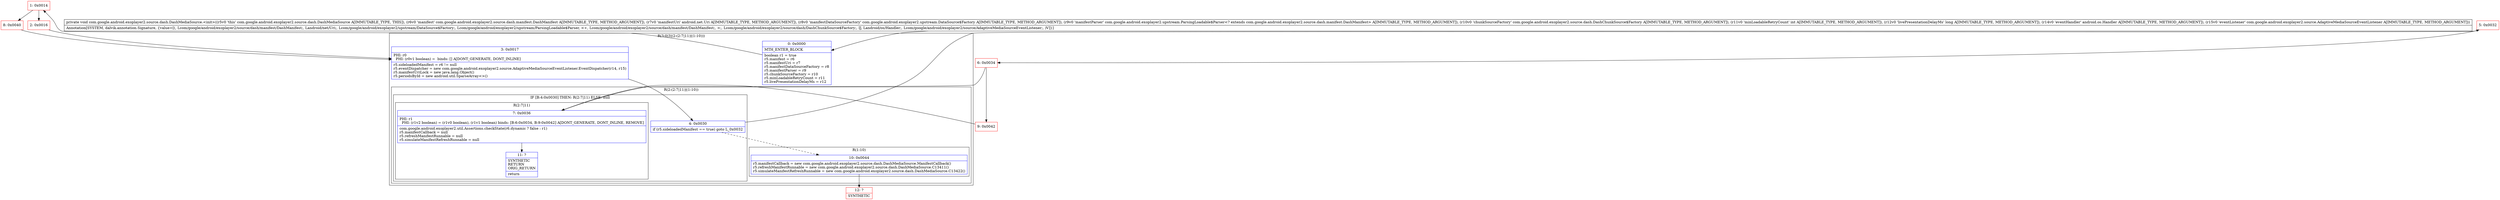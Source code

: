 digraph "CFG forcom.google.android.exoplayer2.source.dash.DashMediaSource.\<init\>(Lcom\/google\/android\/exoplayer2\/source\/dash\/manifest\/DashManifest;Landroid\/net\/Uri;Lcom\/google\/android\/exoplayer2\/upstream\/DataSource$Factory;Lcom\/google\/android\/exoplayer2\/upstream\/ParsingLoadable$Parser;Lcom\/google\/android\/exoplayer2\/source\/dash\/DashChunkSource$Factory;IJLandroid\/os\/Handler;Lcom\/google\/android\/exoplayer2\/source\/AdaptiveMediaSourceEventListener;)V" {
subgraph cluster_Region_1656063358 {
label = "R(3:0|3|(2:(2:7|11)|(1:10)))";
node [shape=record,color=blue];
Node_0 [shape=record,label="{0\:\ 0x0000|MTH_ENTER_BLOCK\l|boolean r1 = true\lr5.manifest = r6\lr5.manifestUri = r7\lr5.manifestDataSourceFactory = r8\lr5.manifestParser = r9\lr5.chunkSourceFactory = r10\lr5.minLoadableRetryCount = r11\lr5.livePresentationDelayMs = r12\l}"];
Node_3 [shape=record,label="{3\:\ 0x0017|PHI: r0 \l  PHI: (r0v1 boolean) =  binds: [] A[DONT_GENERATE, DONT_INLINE]\l|r5.sideloadedManifest = r6 != null\lr5.eventDispatcher = new com.google.android.exoplayer2.source.AdaptiveMediaSourceEventListener.EventDispatcher(r14, r15)\lr5.manifestUriLock = new java.lang.Object()\lr5.periodsById = new android.util.SparseArray\<\>()\l}"];
subgraph cluster_Region_332463176 {
label = "R(2:(2:7|11)|(1:10))";
node [shape=record,color=blue];
subgraph cluster_IfRegion_1208278707 {
label = "IF [B:4:0x0030] THEN: R(2:7|11) ELSE: null";
node [shape=record,color=blue];
Node_4 [shape=record,label="{4\:\ 0x0030|if (r5.sideloadedManifest == true) goto L_0x0032\l}"];
subgraph cluster_Region_100955601 {
label = "R(2:7|11)";
node [shape=record,color=blue];
Node_7 [shape=record,label="{7\:\ 0x0036|PHI: r1 \l  PHI: (r1v2 boolean) = (r1v0 boolean), (r1v1 boolean) binds: [B:6:0x0034, B:9:0x0042] A[DONT_GENERATE, DONT_INLINE, REMOVE]\l|com.google.android.exoplayer2.util.Assertions.checkState(r6.dynamic ? false : r1)\lr5.manifestCallback = null\lr5.refreshManifestRunnable = null\lr5.simulateManifestRefreshRunnable = null\l}"];
Node_11 [shape=record,label="{11\:\ ?|SYNTHETIC\lRETURN\lORIG_RETURN\l|return\l}"];
}
}
subgraph cluster_Region_60327830 {
label = "R(1:10)";
node [shape=record,color=blue];
Node_10 [shape=record,label="{10\:\ 0x0044|r5.manifestCallback = new com.google.android.exoplayer2.source.dash.DashMediaSource.ManifestCallback()\lr5.refreshManifestRunnable = new com.google.android.exoplayer2.source.dash.DashMediaSource.C13411()\lr5.simulateManifestRefreshRunnable = new com.google.android.exoplayer2.source.dash.DashMediaSource.C13422()\l}"];
}
}
}
Node_1 [shape=record,color=red,label="{1\:\ 0x0014}"];
Node_2 [shape=record,color=red,label="{2\:\ 0x0016}"];
Node_5 [shape=record,color=red,label="{5\:\ 0x0032}"];
Node_6 [shape=record,color=red,label="{6\:\ 0x0034}"];
Node_8 [shape=record,color=red,label="{8\:\ 0x0040}"];
Node_9 [shape=record,color=red,label="{9\:\ 0x0042}"];
Node_12 [shape=record,color=red,label="{12\:\ ?|SYNTHETIC\l}"];
MethodNode[shape=record,label="{private void com.google.android.exoplayer2.source.dash.DashMediaSource.\<init\>((r5v0 'this' com.google.android.exoplayer2.source.dash.DashMediaSource A[IMMUTABLE_TYPE, THIS]), (r6v0 'manifest' com.google.android.exoplayer2.source.dash.manifest.DashManifest A[IMMUTABLE_TYPE, METHOD_ARGUMENT]), (r7v0 'manifestUri' android.net.Uri A[IMMUTABLE_TYPE, METHOD_ARGUMENT]), (r8v0 'manifestDataSourceFactory' com.google.android.exoplayer2.upstream.DataSource$Factory A[IMMUTABLE_TYPE, METHOD_ARGUMENT]), (r9v0 'manifestParser' com.google.android.exoplayer2.upstream.ParsingLoadable$Parser\<? extends com.google.android.exoplayer2.source.dash.manifest.DashManifest\> A[IMMUTABLE_TYPE, METHOD_ARGUMENT]), (r10v0 'chunkSourceFactory' com.google.android.exoplayer2.source.dash.DashChunkSource$Factory A[IMMUTABLE_TYPE, METHOD_ARGUMENT]), (r11v0 'minLoadableRetryCount' int A[IMMUTABLE_TYPE, METHOD_ARGUMENT]), (r12v0 'livePresentationDelayMs' long A[IMMUTABLE_TYPE, METHOD_ARGUMENT]), (r14v0 'eventHandler' android.os.Handler A[IMMUTABLE_TYPE, METHOD_ARGUMENT]), (r15v0 'eventListener' com.google.android.exoplayer2.source.AdaptiveMediaSourceEventListener A[IMMUTABLE_TYPE, METHOD_ARGUMENT]))  | Annotation[SYSTEM, dalvik.annotation.Signature, \{value=[(, Lcom\/google\/android\/exoplayer2\/source\/dash\/manifest\/DashManifest;, Landroid\/net\/Uri;, Lcom\/google\/android\/exoplayer2\/upstream\/DataSource$Factory;, Lcom\/google\/android\/exoplayer2\/upstream\/ParsingLoadable$Parser, \<+, Lcom\/google\/android\/exoplayer2\/source\/dash\/manifest\/DashManifest;, \>;, Lcom\/google\/android\/exoplayer2\/source\/dash\/DashChunkSource$Factory;, IJ, Landroid\/os\/Handler;, Lcom\/google\/android\/exoplayer2\/source\/AdaptiveMediaSourceEventListener;, )V]\}]\l}"];
MethodNode -> Node_0;
Node_0 -> Node_1;
Node_3 -> Node_4;
Node_4 -> Node_5;
Node_4 -> Node_10[style=dashed];
Node_7 -> Node_11;
Node_10 -> Node_12;
Node_1 -> Node_2;
Node_1 -> Node_8;
Node_2 -> Node_3;
Node_5 -> Node_6;
Node_6 -> Node_7;
Node_6 -> Node_9;
Node_8 -> Node_3;
Node_9 -> Node_7;
}

